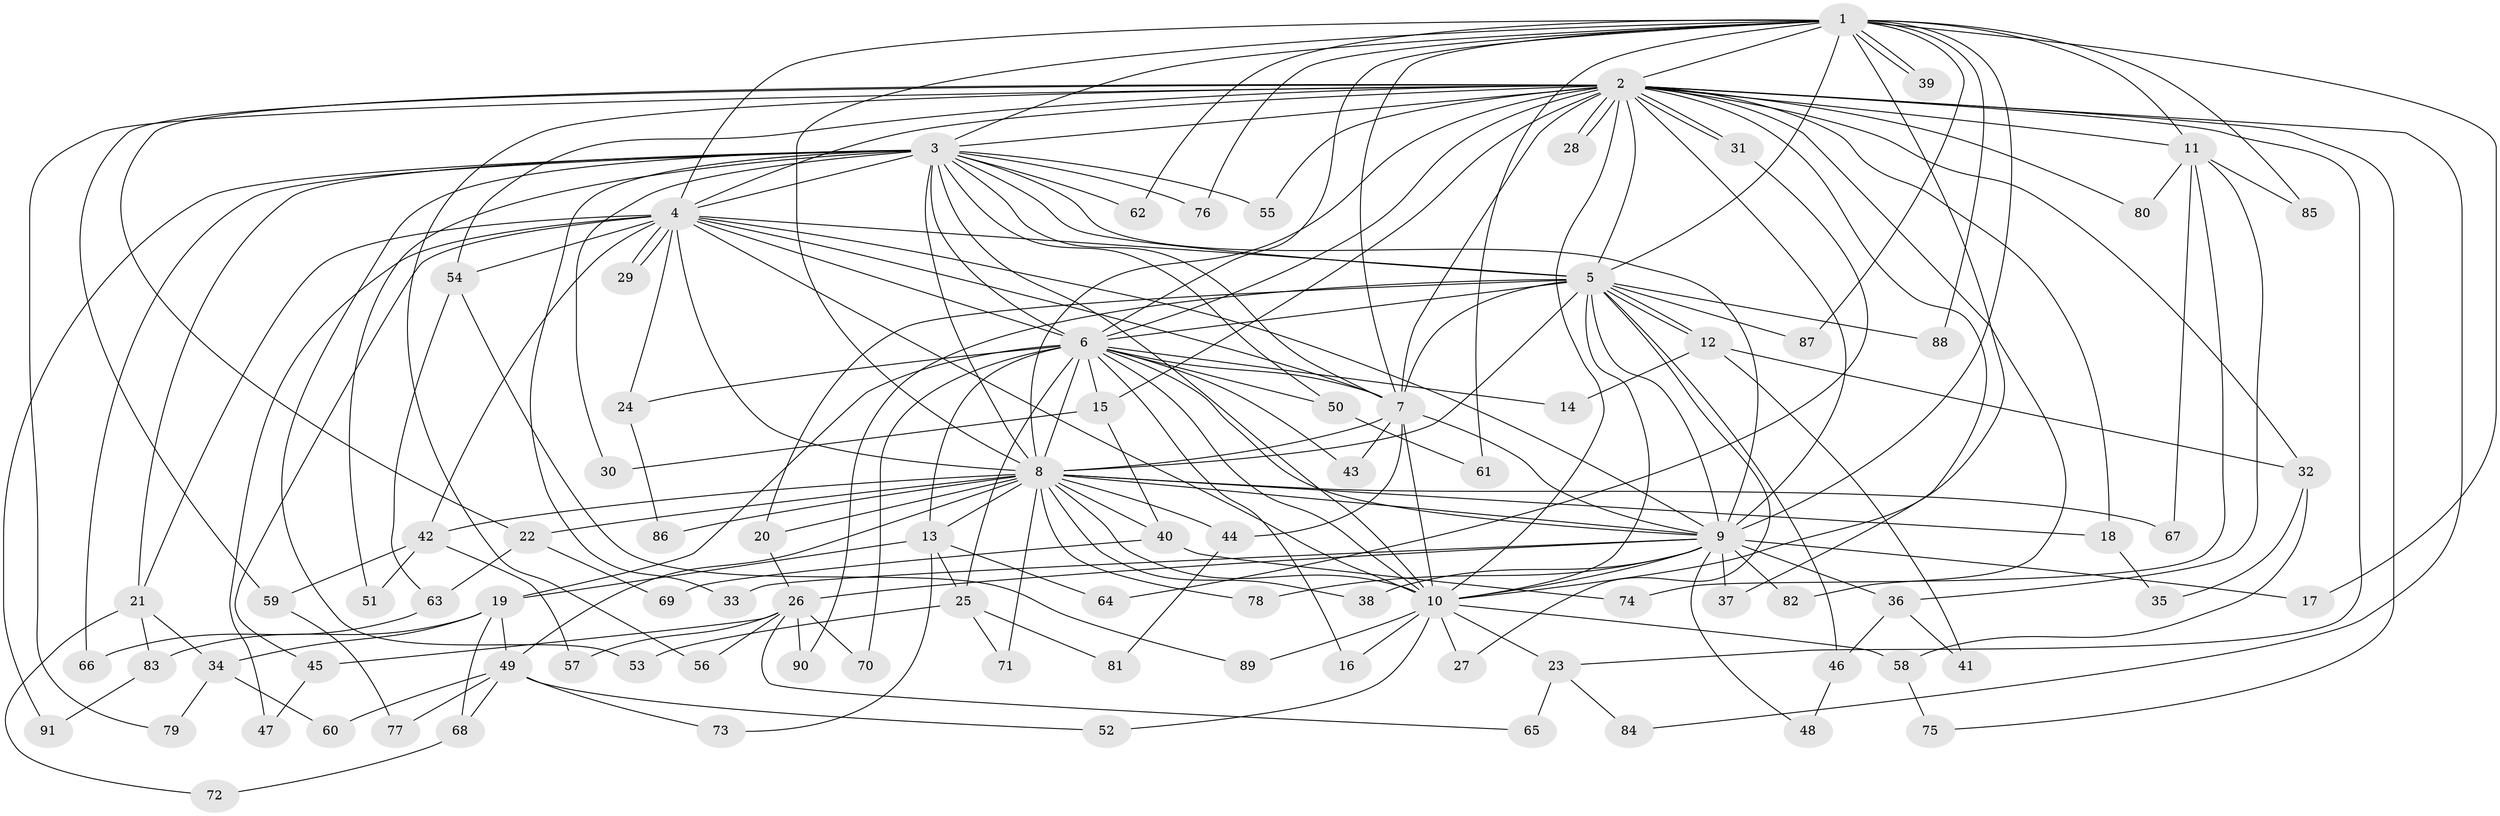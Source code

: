 // Generated by graph-tools (version 1.1) at 2025/34/03/09/25 02:34:40]
// undirected, 91 vertices, 207 edges
graph export_dot {
graph [start="1"]
  node [color=gray90,style=filled];
  1;
  2;
  3;
  4;
  5;
  6;
  7;
  8;
  9;
  10;
  11;
  12;
  13;
  14;
  15;
  16;
  17;
  18;
  19;
  20;
  21;
  22;
  23;
  24;
  25;
  26;
  27;
  28;
  29;
  30;
  31;
  32;
  33;
  34;
  35;
  36;
  37;
  38;
  39;
  40;
  41;
  42;
  43;
  44;
  45;
  46;
  47;
  48;
  49;
  50;
  51;
  52;
  53;
  54;
  55;
  56;
  57;
  58;
  59;
  60;
  61;
  62;
  63;
  64;
  65;
  66;
  67;
  68;
  69;
  70;
  71;
  72;
  73;
  74;
  75;
  76;
  77;
  78;
  79;
  80;
  81;
  82;
  83;
  84;
  85;
  86;
  87;
  88;
  89;
  90;
  91;
  1 -- 2;
  1 -- 3;
  1 -- 4;
  1 -- 5;
  1 -- 6;
  1 -- 7;
  1 -- 8;
  1 -- 9;
  1 -- 10;
  1 -- 11;
  1 -- 17;
  1 -- 39;
  1 -- 39;
  1 -- 61;
  1 -- 62;
  1 -- 76;
  1 -- 85;
  1 -- 87;
  1 -- 88;
  2 -- 3;
  2 -- 4;
  2 -- 5;
  2 -- 6;
  2 -- 7;
  2 -- 8;
  2 -- 9;
  2 -- 10;
  2 -- 11;
  2 -- 15;
  2 -- 18;
  2 -- 22;
  2 -- 23;
  2 -- 28;
  2 -- 28;
  2 -- 31;
  2 -- 31;
  2 -- 32;
  2 -- 37;
  2 -- 54;
  2 -- 55;
  2 -- 56;
  2 -- 59;
  2 -- 75;
  2 -- 79;
  2 -- 80;
  2 -- 82;
  2 -- 84;
  3 -- 4;
  3 -- 5;
  3 -- 6;
  3 -- 7;
  3 -- 8;
  3 -- 9;
  3 -- 10;
  3 -- 21;
  3 -- 30;
  3 -- 33;
  3 -- 50;
  3 -- 51;
  3 -- 53;
  3 -- 55;
  3 -- 62;
  3 -- 66;
  3 -- 76;
  3 -- 91;
  4 -- 5;
  4 -- 6;
  4 -- 7;
  4 -- 8;
  4 -- 9;
  4 -- 10;
  4 -- 21;
  4 -- 24;
  4 -- 29;
  4 -- 29;
  4 -- 42;
  4 -- 45;
  4 -- 47;
  4 -- 54;
  5 -- 6;
  5 -- 7;
  5 -- 8;
  5 -- 9;
  5 -- 10;
  5 -- 12;
  5 -- 12;
  5 -- 20;
  5 -- 27;
  5 -- 46;
  5 -- 87;
  5 -- 88;
  5 -- 90;
  6 -- 7;
  6 -- 8;
  6 -- 9;
  6 -- 10;
  6 -- 13;
  6 -- 14;
  6 -- 15;
  6 -- 16;
  6 -- 19;
  6 -- 24;
  6 -- 25;
  6 -- 43;
  6 -- 50;
  6 -- 70;
  7 -- 8;
  7 -- 9;
  7 -- 10;
  7 -- 43;
  7 -- 44;
  8 -- 9;
  8 -- 10;
  8 -- 13;
  8 -- 18;
  8 -- 20;
  8 -- 22;
  8 -- 38;
  8 -- 40;
  8 -- 42;
  8 -- 44;
  8 -- 49;
  8 -- 67;
  8 -- 71;
  8 -- 78;
  8 -- 86;
  9 -- 10;
  9 -- 17;
  9 -- 26;
  9 -- 33;
  9 -- 36;
  9 -- 37;
  9 -- 38;
  9 -- 48;
  9 -- 78;
  9 -- 82;
  10 -- 16;
  10 -- 23;
  10 -- 27;
  10 -- 52;
  10 -- 58;
  10 -- 89;
  11 -- 36;
  11 -- 67;
  11 -- 74;
  11 -- 80;
  11 -- 85;
  12 -- 14;
  12 -- 32;
  12 -- 41;
  13 -- 19;
  13 -- 25;
  13 -- 64;
  13 -- 73;
  15 -- 30;
  15 -- 40;
  18 -- 35;
  19 -- 34;
  19 -- 49;
  19 -- 68;
  19 -- 83;
  20 -- 26;
  21 -- 34;
  21 -- 72;
  21 -- 83;
  22 -- 63;
  22 -- 69;
  23 -- 65;
  23 -- 84;
  24 -- 86;
  25 -- 53;
  25 -- 71;
  25 -- 81;
  26 -- 45;
  26 -- 56;
  26 -- 57;
  26 -- 65;
  26 -- 70;
  26 -- 90;
  31 -- 64;
  32 -- 35;
  32 -- 58;
  34 -- 60;
  34 -- 79;
  36 -- 41;
  36 -- 46;
  40 -- 69;
  40 -- 74;
  42 -- 51;
  42 -- 57;
  42 -- 59;
  44 -- 81;
  45 -- 47;
  46 -- 48;
  49 -- 52;
  49 -- 60;
  49 -- 68;
  49 -- 73;
  49 -- 77;
  50 -- 61;
  54 -- 63;
  54 -- 89;
  58 -- 75;
  59 -- 77;
  63 -- 66;
  68 -- 72;
  83 -- 91;
}
